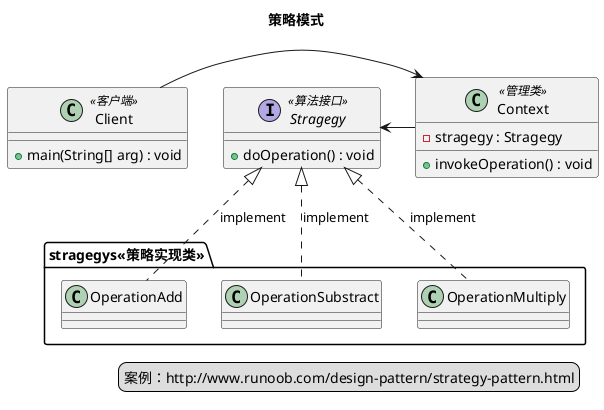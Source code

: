 @startuml

title 策略模式

legend right
案例：http://www.runoob.com/design-pattern/strategy-pattern.html
end legend

interface Stragegy<<算法接口>>{
    +doOperation() : void
}

package stragegys<<策略实现类>>{
    OperationAdd .up.|> Stragegy : implement
    OperationSubstract .up.|> Stragegy : implement
    OperationMultiply .up.|> Stragegy : implement

}
class Context<<管理类>>{
    -stragegy : Stragegy
    +invokeOperation() : void
}

Context -left-> Stragegy

class Client<<客户端>>{
    +main(String[] arg) : void
}

Context <-left- Client
@enduml